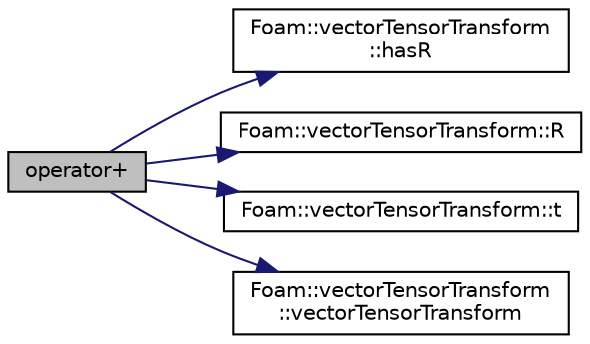 digraph "operator+"
{
  bgcolor="transparent";
  edge [fontname="Helvetica",fontsize="10",labelfontname="Helvetica",labelfontsize="10"];
  node [fontname="Helvetica",fontsize="10",shape=record];
  rankdir="LR";
  Node1 [label="operator+",height=0.2,width=0.4,color="black", fillcolor="grey75", style="filled", fontcolor="black"];
  Node1 -> Node2 [color="midnightblue",fontsize="10",style="solid",fontname="Helvetica"];
  Node2 [label="Foam::vectorTensorTransform\l::hasR",height=0.2,width=0.4,color="black",URL="$a02796.html#a34e232bb6b5ed6e44e21f75a258bf18b"];
  Node1 -> Node3 [color="midnightblue",fontsize="10",style="solid",fontname="Helvetica"];
  Node3 [label="Foam::vectorTensorTransform::R",height=0.2,width=0.4,color="black",URL="$a02796.html#a849baaf9e566e9ab9afee603f3d7120e"];
  Node1 -> Node4 [color="midnightblue",fontsize="10",style="solid",fontname="Helvetica"];
  Node4 [label="Foam::vectorTensorTransform::t",height=0.2,width=0.4,color="black",URL="$a02796.html#a9843788d6d82317212ae7c974d4995de"];
  Node1 -> Node5 [color="midnightblue",fontsize="10",style="solid",fontname="Helvetica"];
  Node5 [label="Foam::vectorTensorTransform\l::vectorTensorTransform",height=0.2,width=0.4,color="black",URL="$a02796.html#ab93b3039656bb562be0b6fb5394da5d6",tooltip="Construct null. "];
}
